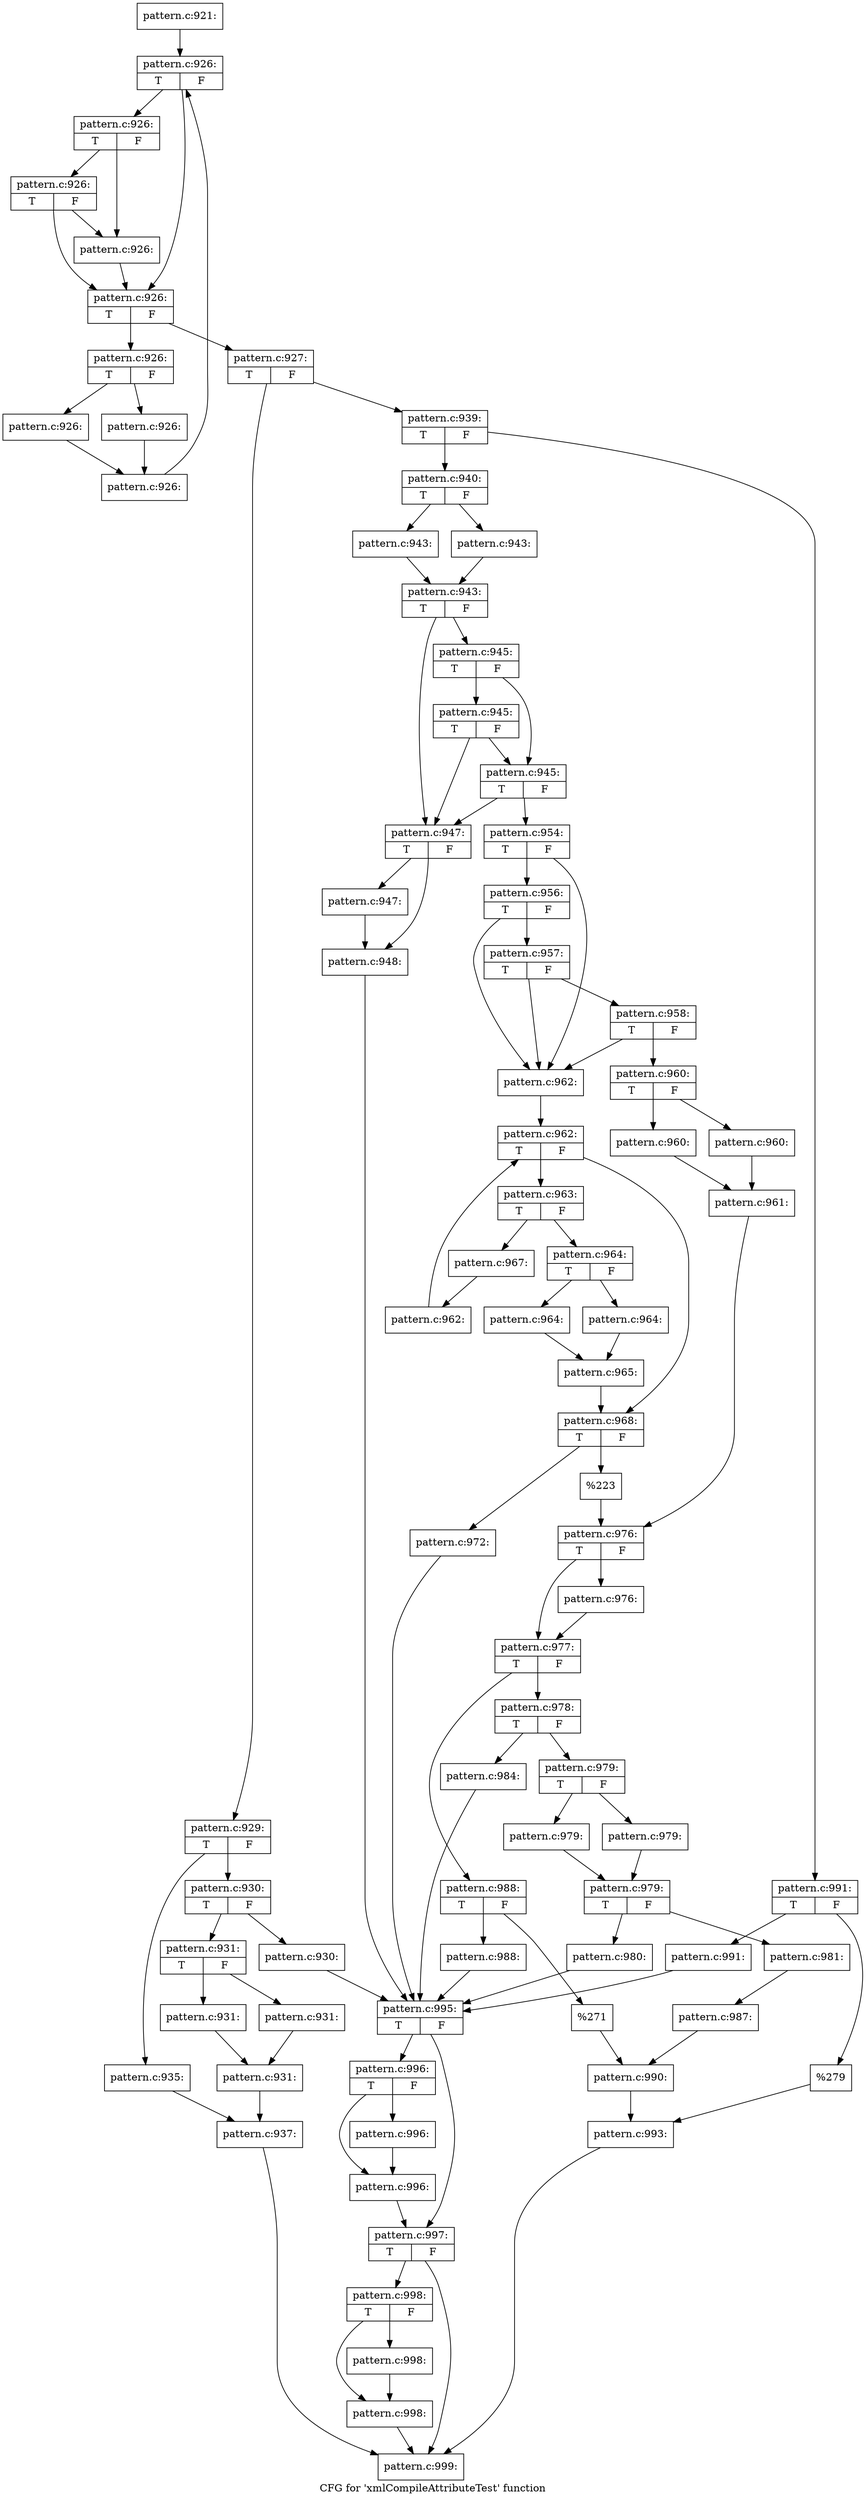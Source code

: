 digraph "CFG for 'xmlCompileAttributeTest' function" {
	label="CFG for 'xmlCompileAttributeTest' function";

	Node0x46b0e90 [shape=record,label="{pattern.c:921:}"];
	Node0x46b0e90 -> Node0x4672ba0;
	Node0x4672ba0 [shape=record,label="{pattern.c:926:|{<s0>T|<s1>F}}"];
	Node0x4672ba0 -> Node0x4672de0;
	Node0x4672ba0 -> Node0x4672e80;
	Node0x4672e80 [shape=record,label="{pattern.c:926:|{<s0>T|<s1>F}}"];
	Node0x4672e80 -> Node0x46731e0;
	Node0x4672e80 -> Node0x4672e30;
	Node0x46731e0 [shape=record,label="{pattern.c:926:|{<s0>T|<s1>F}}"];
	Node0x46731e0 -> Node0x4672de0;
	Node0x46731e0 -> Node0x4672e30;
	Node0x4672e30 [shape=record,label="{pattern.c:926:}"];
	Node0x4672e30 -> Node0x4672de0;
	Node0x4672de0 [shape=record,label="{pattern.c:926:|{<s0>T|<s1>F}}"];
	Node0x4672de0 -> Node0x4673810;
	Node0x4672de0 -> Node0x4672d90;
	Node0x4673810 [shape=record,label="{pattern.c:926:|{<s0>T|<s1>F}}"];
	Node0x4673810 -> Node0x4673cc0;
	Node0x4673810 -> Node0x4673d10;
	Node0x4673cc0 [shape=record,label="{pattern.c:926:}"];
	Node0x4673cc0 -> Node0x4673d60;
	Node0x4673d10 [shape=record,label="{pattern.c:926:}"];
	Node0x4673d10 -> Node0x4673d60;
	Node0x4673d60 [shape=record,label="{pattern.c:926:}"];
	Node0x4673d60 -> Node0x4672ba0;
	Node0x4672d90 [shape=record,label="{pattern.c:927:|{<s0>T|<s1>F}}"];
	Node0x4672d90 -> Node0x46748f0;
	Node0x4672d90 -> Node0x4674940;
	Node0x46748f0 [shape=record,label="{pattern.c:929:|{<s0>T|<s1>F}}"];
	Node0x46748f0 -> Node0x4674d00;
	Node0x46748f0 -> Node0x4674da0;
	Node0x4674d00 [shape=record,label="{pattern.c:930:|{<s0>T|<s1>F}}"];
	Node0x4674d00 -> Node0x4675290;
	Node0x4674d00 -> Node0x46752e0;
	Node0x4675290 [shape=record,label="{pattern.c:930:}"];
	Node0x4675290 -> Node0x4675ed0;
	Node0x46752e0 [shape=record,label="{pattern.c:931:|{<s0>T|<s1>F}}"];
	Node0x46752e0 -> Node0x4675fb0;
	Node0x46752e0 -> Node0x4676000;
	Node0x4675fb0 [shape=record,label="{pattern.c:931:}"];
	Node0x4675fb0 -> Node0x4676050;
	Node0x4676000 [shape=record,label="{pattern.c:931:}"];
	Node0x4676000 -> Node0x4676050;
	Node0x4676050 [shape=record,label="{pattern.c:931:}"];
	Node0x4676050 -> Node0x4674d50;
	Node0x4674da0 [shape=record,label="{pattern.c:935:}"];
	Node0x4674da0 -> Node0x4674d50;
	Node0x4674d50 [shape=record,label="{pattern.c:937:}"];
	Node0x4674d50 -> Node0x46f66e0;
	Node0x4674940 [shape=record,label="{pattern.c:939:|{<s0>T|<s1>F}}"];
	Node0x4674940 -> Node0x4676f30;
	Node0x4674940 -> Node0x4676fd0;
	Node0x4676f30 [shape=record,label="{pattern.c:940:|{<s0>T|<s1>F}}"];
	Node0x4676f30 -> Node0x4677b30;
	Node0x4676f30 -> Node0x4677b80;
	Node0x4677b30 [shape=record,label="{pattern.c:943:}"];
	Node0x4677b30 -> Node0x4677bd0;
	Node0x4677b80 [shape=record,label="{pattern.c:943:}"];
	Node0x4677b80 -> Node0x4677bd0;
	Node0x4677bd0 [shape=record,label="{pattern.c:943:|{<s0>T|<s1>F}}"];
	Node0x4677bd0 -> Node0x4678530;
	Node0x4677bd0 -> Node0x4678650;
	Node0x4678650 [shape=record,label="{pattern.c:945:|{<s0>T|<s1>F}}"];
	Node0x4678650 -> Node0x4678a30;
	Node0x4678650 -> Node0x46785d0;
	Node0x4678a30 [shape=record,label="{pattern.c:945:|{<s0>T|<s1>F}}"];
	Node0x4678a30 -> Node0x4678530;
	Node0x4678a30 -> Node0x46785d0;
	Node0x46785d0 [shape=record,label="{pattern.c:945:|{<s0>T|<s1>F}}"];
	Node0x46785d0 -> Node0x4678530;
	Node0x46785d0 -> Node0x4678580;
	Node0x4678530 [shape=record,label="{pattern.c:947:|{<s0>T|<s1>F}}"];
	Node0x4678530 -> Node0x46ec9c0;
	Node0x4678530 -> Node0x46eca10;
	Node0x46ec9c0 [shape=record,label="{pattern.c:947:}"];
	Node0x46ec9c0 -> Node0x46eca10;
	Node0x46eca10 [shape=record,label="{pattern.c:948:}"];
	Node0x46eca10 -> Node0x4675ed0;
	Node0x4678580 [shape=record,label="{pattern.c:954:|{<s0>T|<s1>F}}"];
	Node0x4678580 -> Node0x46ed740;
	Node0x4678580 -> Node0x46ed5f0;
	Node0x46ed740 [shape=record,label="{pattern.c:956:|{<s0>T|<s1>F}}"];
	Node0x46ed740 -> Node0x46ed6c0;
	Node0x46ed740 -> Node0x46ed5f0;
	Node0x46ed6c0 [shape=record,label="{pattern.c:957:|{<s0>T|<s1>F}}"];
	Node0x46ed6c0 -> Node0x46ed640;
	Node0x46ed6c0 -> Node0x46ed5f0;
	Node0x46ed640 [shape=record,label="{pattern.c:958:|{<s0>T|<s1>F}}"];
	Node0x46ed640 -> Node0x46ed550;
	Node0x46ed640 -> Node0x46ed5f0;
	Node0x46ed550 [shape=record,label="{pattern.c:960:|{<s0>T|<s1>F}}"];
	Node0x46ed550 -> Node0x46ee700;
	Node0x46ed550 -> Node0x46ee7a0;
	Node0x46ee700 [shape=record,label="{pattern.c:960:}"];
	Node0x46ee700 -> Node0x46ee750;
	Node0x46ee7a0 [shape=record,label="{pattern.c:960:}"];
	Node0x46ee7a0 -> Node0x46ee750;
	Node0x46ee750 [shape=record,label="{pattern.c:961:}"];
	Node0x46ee750 -> Node0x46ed5a0;
	Node0x46ed5f0 [shape=record,label="{pattern.c:962:}"];
	Node0x46ed5f0 -> Node0x46ef3a0;
	Node0x46ef3a0 [shape=record,label="{pattern.c:962:|{<s0>T|<s1>F}}"];
	Node0x46ef3a0 -> Node0x46ef680;
	Node0x46ef3a0 -> Node0x46ef200;
	Node0x46ef680 [shape=record,label="{pattern.c:963:|{<s0>T|<s1>F}}"];
	Node0x46ef680 -> Node0x46efb50;
	Node0x46ef680 -> Node0x46efba0;
	Node0x46efb50 [shape=record,label="{pattern.c:964:|{<s0>T|<s1>F}}"];
	Node0x46efb50 -> Node0x46f03c0;
	Node0x46efb50 -> Node0x46f0460;
	Node0x46f03c0 [shape=record,label="{pattern.c:964:}"];
	Node0x46f03c0 -> Node0x46f0410;
	Node0x46f0460 [shape=record,label="{pattern.c:964:}"];
	Node0x46f0460 -> Node0x46f0410;
	Node0x46f0410 [shape=record,label="{pattern.c:965:}"];
	Node0x46f0410 -> Node0x46ef200;
	Node0x46efba0 [shape=record,label="{pattern.c:967:}"];
	Node0x46efba0 -> Node0x46ef5f0;
	Node0x46ef5f0 [shape=record,label="{pattern.c:962:}"];
	Node0x46ef5f0 -> Node0x46ef3a0;
	Node0x46ef200 [shape=record,label="{pattern.c:968:|{<s0>T|<s1>F}}"];
	Node0x46ef200 -> Node0x46f19e0;
	Node0x46ef200 -> Node0x46f1a30;
	Node0x46f19e0 [shape=record,label="{pattern.c:972:}"];
	Node0x46f19e0 -> Node0x4675ed0;
	Node0x46f1a30 [shape=record,label="{%223}"];
	Node0x46f1a30 -> Node0x46ed5a0;
	Node0x46ed5a0 [shape=record,label="{pattern.c:976:|{<s0>T|<s1>F}}"];
	Node0x46ed5a0 -> Node0x46f2370;
	Node0x46ed5a0 -> Node0x46f23c0;
	Node0x46f2370 [shape=record,label="{pattern.c:976:}"];
	Node0x46f2370 -> Node0x46f23c0;
	Node0x46f23c0 [shape=record,label="{pattern.c:977:|{<s0>T|<s1>F}}"];
	Node0x46f23c0 -> Node0x464ab90;
	Node0x46f23c0 -> Node0x46f2eb0;
	Node0x464ab90 [shape=record,label="{pattern.c:978:|{<s0>T|<s1>F}}"];
	Node0x464ab90 -> Node0x46f3270;
	Node0x464ab90 -> Node0x46f3310;
	Node0x46f3270 [shape=record,label="{pattern.c:979:|{<s0>T|<s1>F}}"];
	Node0x46f3270 -> Node0x46f37c0;
	Node0x46f3270 -> Node0x46f3810;
	Node0x46f37c0 [shape=record,label="{pattern.c:979:}"];
	Node0x46f37c0 -> Node0x46f3860;
	Node0x46f3810 [shape=record,label="{pattern.c:979:}"];
	Node0x46f3810 -> Node0x46f3860;
	Node0x46f3860 [shape=record,label="{pattern.c:979:|{<s0>T|<s1>F}}"];
	Node0x46f3860 -> Node0x46f4130;
	Node0x46f3860 -> Node0x46f4180;
	Node0x46f4130 [shape=record,label="{pattern.c:980:}"];
	Node0x46f4130 -> Node0x4675ed0;
	Node0x46f4180 [shape=record,label="{pattern.c:981:}"];
	Node0x46f4180 -> Node0x46f32c0;
	Node0x46f3310 [shape=record,label="{pattern.c:984:}"];
	Node0x46f3310 -> Node0x4675ed0;
	Node0x46f32c0 [shape=record,label="{pattern.c:987:}"];
	Node0x46f32c0 -> Node0x464abe0;
	Node0x46f2eb0 [shape=record,label="{pattern.c:988:|{<s0>T|<s1>F}}"];
	Node0x46f2eb0 -> Node0x46f4cb0;
	Node0x46f2eb0 -> Node0x46f4d00;
	Node0x46f4cb0 [shape=record,label="{pattern.c:988:}"];
	Node0x46f4cb0 -> Node0x4675ed0;
	Node0x46f4d00 [shape=record,label="{%271}"];
	Node0x46f4d00 -> Node0x464abe0;
	Node0x464abe0 [shape=record,label="{pattern.c:990:}"];
	Node0x464abe0 -> Node0x4676f80;
	Node0x4676fd0 [shape=record,label="{pattern.c:991:|{<s0>T|<s1>F}}"];
	Node0x4676fd0 -> Node0x46f54f0;
	Node0x4676fd0 -> Node0x46f5540;
	Node0x46f54f0 [shape=record,label="{pattern.c:991:}"];
	Node0x46f54f0 -> Node0x4675ed0;
	Node0x46f5540 [shape=record,label="{%279}"];
	Node0x46f5540 -> Node0x4676f80;
	Node0x4676f80 [shape=record,label="{pattern.c:993:}"];
	Node0x4676f80 -> Node0x46f66e0;
	Node0x4675ed0 [shape=record,label="{pattern.c:995:|{<s0>T|<s1>F}}"];
	Node0x4675ed0 -> Node0x46f5c60;
	Node0x4675ed0 -> Node0x46f5cb0;
	Node0x46f5c60 [shape=record,label="{pattern.c:996:|{<s0>T|<s1>F}}"];
	Node0x46f5c60 -> Node0x46f5fd0;
	Node0x46f5c60 -> Node0x46f6020;
	Node0x46f5fd0 [shape=record,label="{pattern.c:996:}"];
	Node0x46f5fd0 -> Node0x46f6020;
	Node0x46f6020 [shape=record,label="{pattern.c:996:}"];
	Node0x46f6020 -> Node0x46f5cb0;
	Node0x46f5cb0 [shape=record,label="{pattern.c:997:|{<s0>T|<s1>F}}"];
	Node0x46f5cb0 -> Node0x46f6690;
	Node0x46f5cb0 -> Node0x46f66e0;
	Node0x46f6690 [shape=record,label="{pattern.c:998:|{<s0>T|<s1>F}}"];
	Node0x46f6690 -> Node0x46f6a00;
	Node0x46f6690 -> Node0x46f6a50;
	Node0x46f6a00 [shape=record,label="{pattern.c:998:}"];
	Node0x46f6a00 -> Node0x46f6a50;
	Node0x46f6a50 [shape=record,label="{pattern.c:998:}"];
	Node0x46f6a50 -> Node0x46f66e0;
	Node0x46f66e0 [shape=record,label="{pattern.c:999:}"];
}
